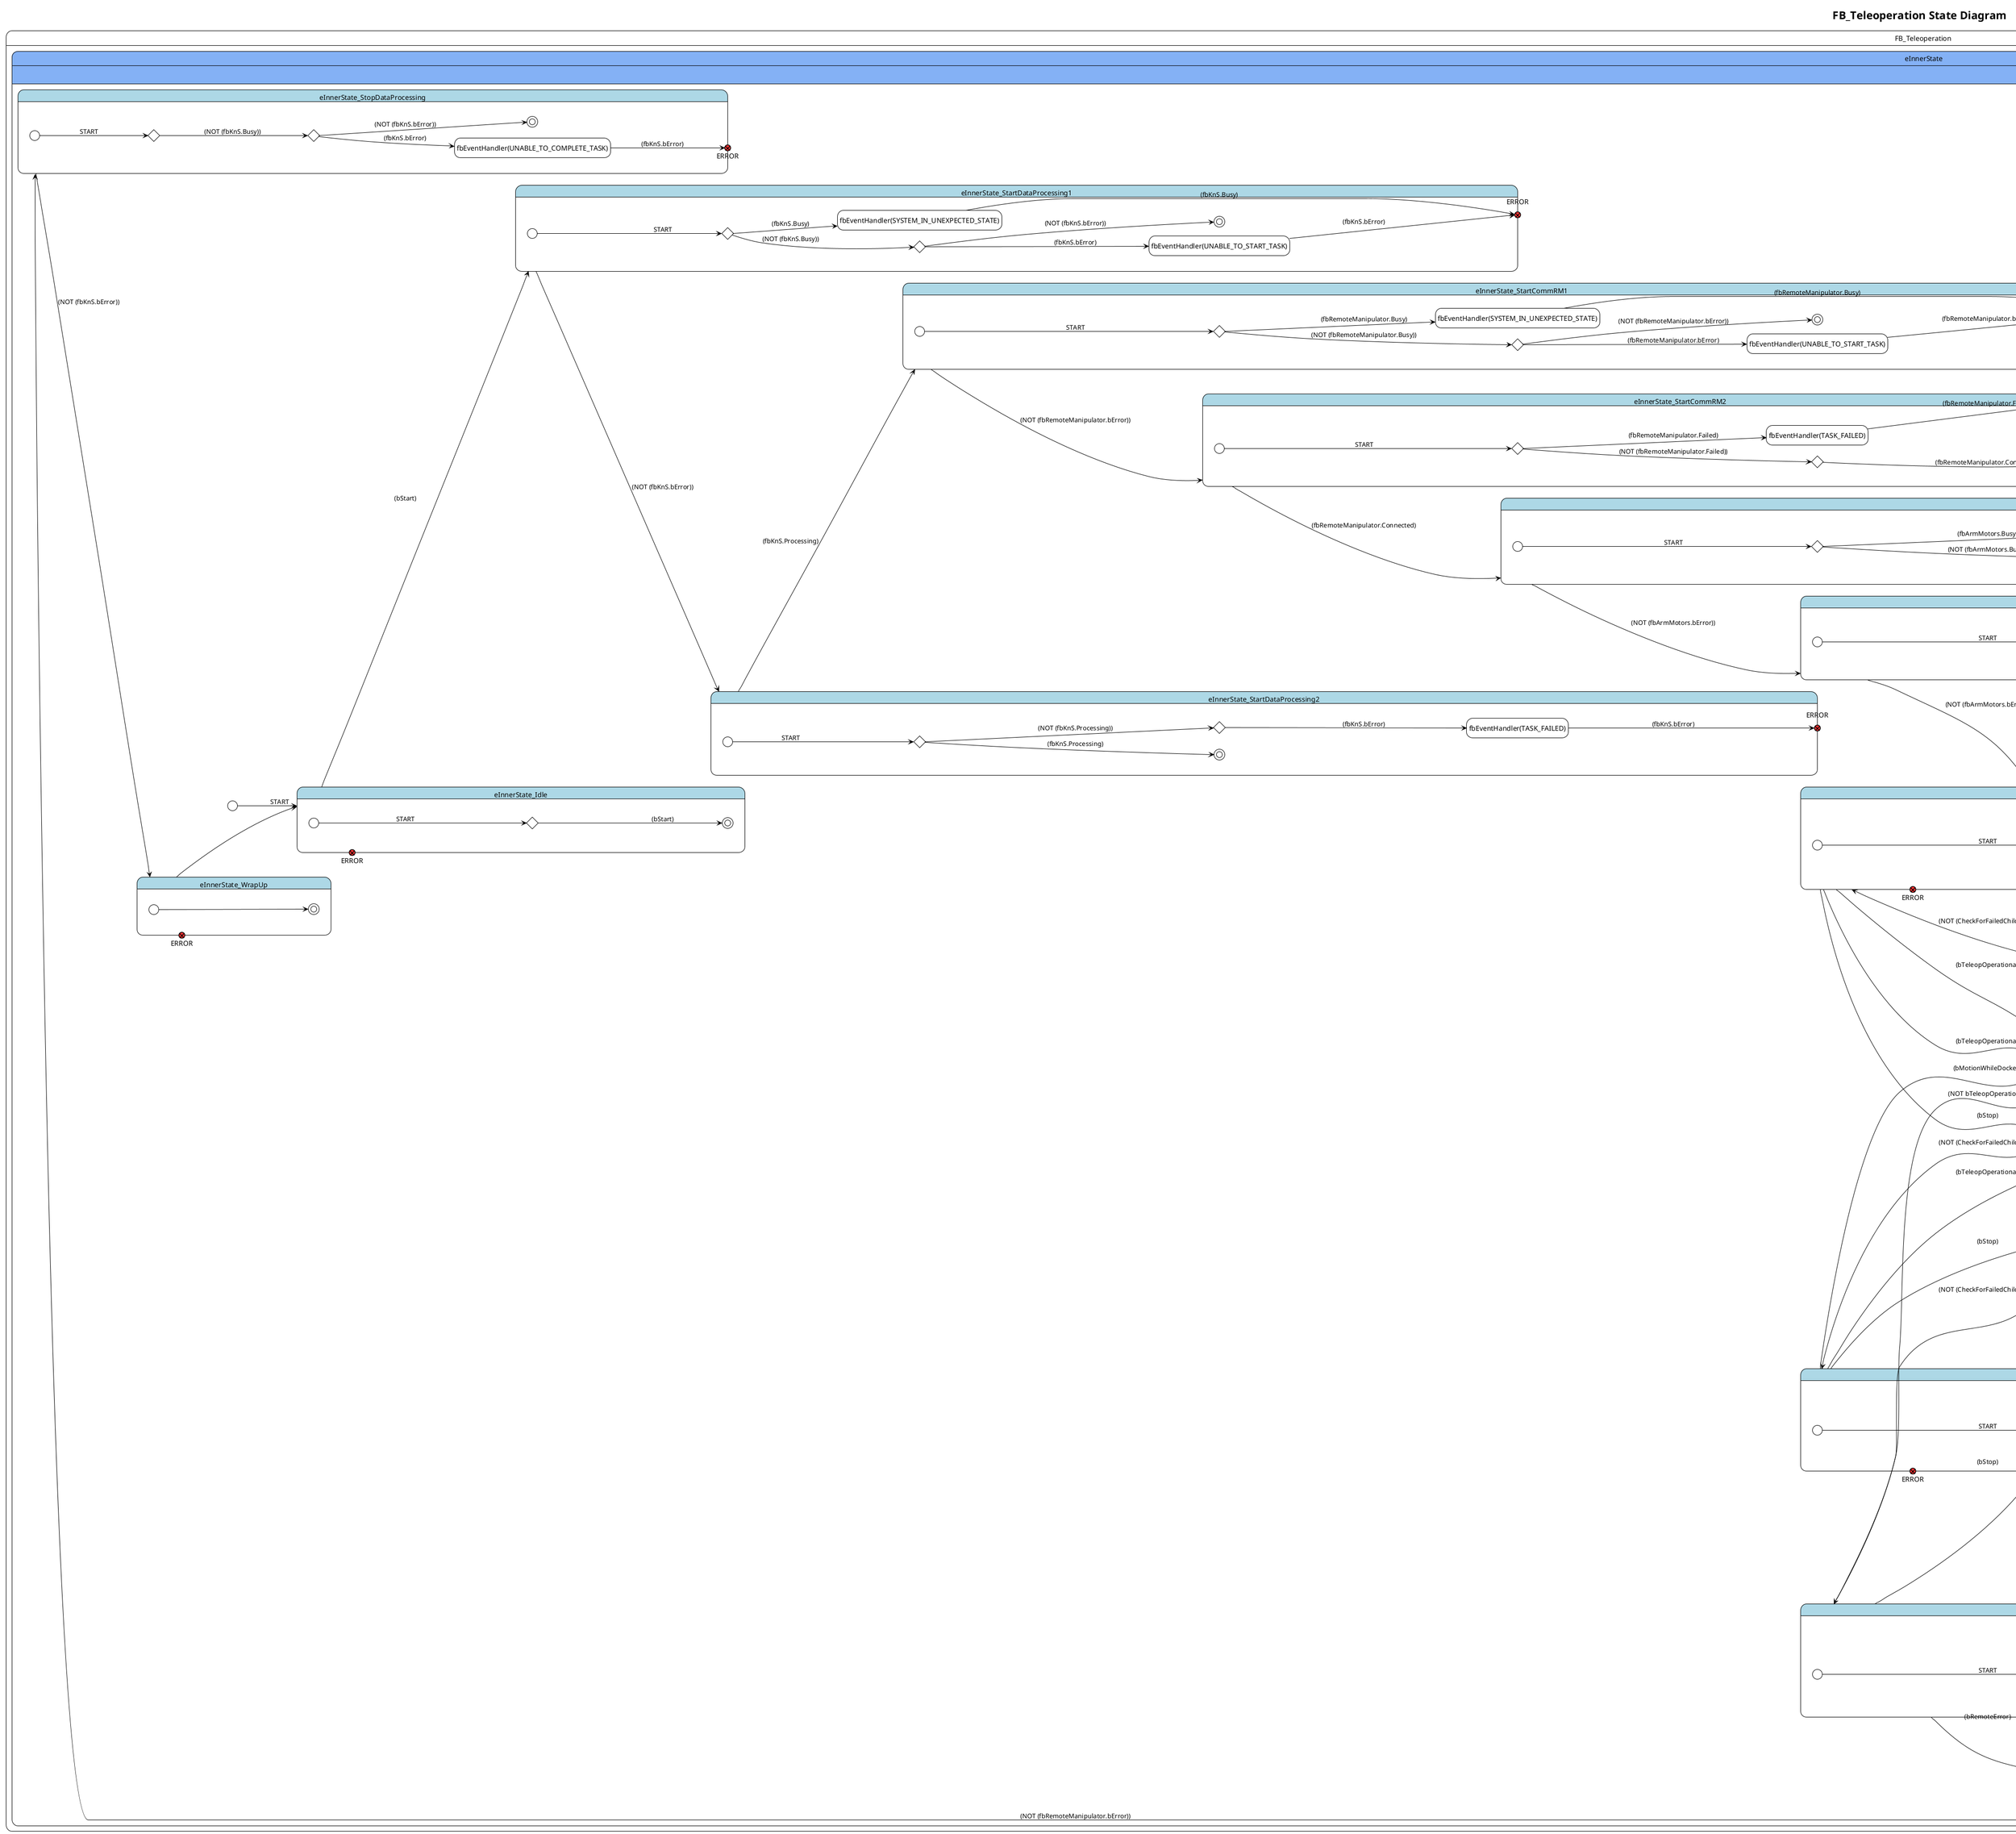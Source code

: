 @startuml State Diagram

!theme plain
'skin rose
left to right direction
hide empty description
'!theme reddress-lightgreen
title FB_Teleoperation State Diagram



state FB_Teleoperation{

state eInnerState #84b1f5 {
	[*] --> eInnerState_Idle : START
	state eInnerState_Idle #lightblue {
state "ERROR" as eInnerState_Idle_ERROR <<exitPoint>> #ff3333
	state eInnerState_Idle_Node_0 <<choice>>
	[*] ---> eInnerState_Idle_Node_0 : START
	eInnerState_Idle_Node_0 ---> [*] : (bStart)
	}
	state eInnerState_StartDataProcessing1 #lightblue {
state "ERROR" as eInnerState_StartDataProcessing1_ERROR <<exitPoint>> #ff3333
	state eInnerState_StartDataProcessing1_Node_0 <<choice>>
	[*] ---> eInnerState_StartDataProcessing1_Node_0 : START
	state "fbEventHandler(SYSTEM_IN_UNEXPECTED_STATE)" as eInnerState_StartDataProcessing1_Node_1 
		state eInnerState_StartDataProcessing1_Node_2 <<choice>>
		state "fbEventHandler(UNABLE_TO_START_TASK)" as eInnerState_StartDataProcessing1_Node_3 
	eInnerState_StartDataProcessing1_Node_2 ---> [*] : (NOT (fbKnS.bError))
	}
	state eInnerState_StartDataProcessing2 #lightblue {
state "ERROR" as eInnerState_StartDataProcessing2_ERROR <<exitPoint>> #ff3333
	state eInnerState_StartDataProcessing2_Node_0 <<choice>>
	[*] ---> eInnerState_StartDataProcessing2_Node_0 : START
	eInnerState_StartDataProcessing2_Node_0 ---> [*] : (fbKnS.Processing)
		state eInnerState_StartDataProcessing2_Node_1 <<choice>>
		state "fbEventHandler(TASK_FAILED)" as eInnerState_StartDataProcessing2_Node_2 
	}
	state eInnerState_StartCommRM1 #lightblue {
state "ERROR" as eInnerState_StartCommRM1_ERROR <<exitPoint>> #ff3333
	state eInnerState_StartCommRM1_Node_0 <<choice>>
	[*] ---> eInnerState_StartCommRM1_Node_0 : START
	state "fbEventHandler(SYSTEM_IN_UNEXPECTED_STATE)" as eInnerState_StartCommRM1_Node_1 
		state eInnerState_StartCommRM1_Node_2 <<choice>>
		state "fbEventHandler(UNABLE_TO_START_TASK)" as eInnerState_StartCommRM1_Node_3 
	eInnerState_StartCommRM1_Node_2 ---> [*] : (NOT (fbRemoteManipulator.bError))
	}
	state eInnerState_StartCommRM2 #lightblue {
state "ERROR" as eInnerState_StartCommRM2_ERROR <<exitPoint>> #ff3333
	state eInnerState_StartCommRM2_Node_0 <<choice>>
	[*] ---> eInnerState_StartCommRM2_Node_0 : START
	state "fbEventHandler(TASK_FAILED)" as eInnerState_StartCommRM2_Node_1 
		state eInnerState_StartCommRM2_Node_2 <<choice>>
	eInnerState_StartCommRM2_Node_2 ---> [*] : (fbRemoteManipulator.Connected)
	}
	state eInnerState_EnableArmMotors1 #lightblue {
state "ERROR" as eInnerState_EnableArmMotors1_ERROR <<exitPoint>> #ff3333
	state eInnerState_EnableArmMotors1_Node_0 <<choice>>
	[*] ---> eInnerState_EnableArmMotors1_Node_0 : START
	state "fbEventHandler(SYSTEM_IN_UNEXPECTED_STATE)" as eInnerState_EnableArmMotors1_Node_1 
		state eInnerState_EnableArmMotors1_Node_2 <<choice>>
		state "fbEventHandler(UNABLE_TO_START_TASK)" as eInnerState_EnableArmMotors1_Node_3 
	eInnerState_EnableArmMotors1_Node_2 ---> [*] : (NOT (fbArmMotors.bError))
	}
	state eInnerState_EnableArmMotors2 #lightblue {
state "ERROR" as eInnerState_EnableArmMotors2_ERROR <<exitPoint>> #ff3333
	state eInnerState_EnableArmMotors2_Node_0 <<choice>>
	[*] ---> eInnerState_EnableArmMotors2_Node_0 : START
		state eInnerState_EnableArmMotors2_Node_1 <<choice>>
		state "fbEventHandler(TASK_FAILED)" as eInnerState_EnableArmMotors2_Node_2 
	eInnerState_EnableArmMotors2_Node_1 ---> [*] : (NOT (fbArmMotors.bError))
	}
	state eInnerState_SetupWeightCompOn1 #lightblue {
state "ERROR" as eInnerState_SetupWeightCompOn1_ERROR <<exitPoint>> #ff3333
	state eInnerState_SetupWeightCompOn1_Node_0 <<choice>>
	[*] ---> eInnerState_SetupWeightCompOn1_Node_0 : START
	eInnerState_SetupWeightCompOn1_Node_0 ---> [*] : (NOT (CheckForFailedChildren()))
	}
	state eInnerState_SetupWeightCompOn2 #lightblue {
state "ERROR" as eInnerState_SetupWeightCompOn2_ERROR <<exitPoint>> #ff3333
	state eInnerState_SetupWeightCompOn2_Node_0 <<choice>>
	[*] ---> eInnerState_SetupWeightCompOn2_Node_0 : START
		state eInnerState_SetupWeightCompOn2_Node_1 <<choice>>
	eInnerState_SetupWeightCompOn2_Node_1 ---> [*] : (bStop)
		state eInnerState_SetupWeightCompOn2_Node_2 <<choice>>
	eInnerState_SetupWeightCompOn2_Node_2 ---> [*] : (bTeleopOperational)
	eInnerState_SetupWeightCompOn2_Node_2 ---> [*] : (bTeleopOperational)
	}
	state eInnerState_SetupWeightCompOff1 #lightblue {
state "ERROR" as eInnerState_SetupWeightCompOff1_ERROR <<exitPoint>> #ff3333
	state eInnerState_SetupWeightCompOff1_Node_0 <<choice>>
	[*] ---> eInnerState_SetupWeightCompOff1_Node_0 : START
	eInnerState_SetupWeightCompOff1_Node_0 ---> [*] : (NOT (CheckForFailedChildren()))
	}
	state eInnerState_SetupWeightCompOff2 #lightblue {
state "ERROR" as eInnerState_SetupWeightCompOff2_ERROR <<exitPoint>> #ff3333
	state eInnerState_SetupWeightCompOff2_Node_0 <<choice>>
	[*] ---> eInnerState_SetupWeightCompOff2_Node_0 : START
		state eInnerState_SetupWeightCompOff2_Node_1 <<choice>>
	eInnerState_SetupWeightCompOff2_Node_1 ---> [*] : (bStop)
		state eInnerState_SetupWeightCompOff2_Node_2 <<choice>>
	eInnerState_SetupWeightCompOff2_Node_2 ---> [*] : (bTeleopOperational)
		state eInnerState_SetupWeightCompOff2_Node_3 <<choice>>
	eInnerState_SetupWeightCompOff2_Node_3 ---> [*] : (bMotionWhileDocked)
	}
	state eInnerState_Operational1 #lightblue {
state "ERROR" as eInnerState_Operational1_ERROR <<exitPoint>> #ff3333
	state eInnerState_Operational1_Node_0 <<choice>>
	[*] ---> eInnerState_Operational1_Node_0 : START
	eInnerState_Operational1_Node_0 ---> [*] : (NOT (CheckForFailedChildren()))
	}
	state eInnerState_Operational2 #lightblue {
state "ERROR" as eInnerState_Operational2_ERROR <<exitPoint>> #ff3333
	state eInnerState_Operational2_Node_0 <<choice>>
	[*] ---> eInnerState_Operational2_Node_0 : START
		state eInnerState_Operational2_Node_1 <<choice>>
	eInnerState_Operational2_Node_1 ---> [*] : (bRemoteError)
		state eInnerState_Operational2_Node_2 <<choice>>
	eInnerState_Operational2_Node_2 ---> [*] : (bStop)
		state eInnerState_Operational2_Node_3 <<choice>>
	eInnerState_Operational2_Node_3 ---> [*] : (NOT bTeleopOperational)
	}
	state eInnerState_ErrorWaitingForDock #lightblue {
state "ERROR" as eInnerState_ErrorWaitingForDock_ERROR <<exitPoint>> #ff3333
	state eInnerState_ErrorWaitingForDock_Node_0 <<choice>>
	[*] ---> eInnerState_ErrorWaitingForDock_Node_0 : START
	}
	state eInnerState_StartShuttingDown #lightblue {
state "ERROR" as eInnerState_StartShuttingDown_ERROR <<exitPoint>> #ff3333
	[*] ---> [*]
	}
	state eInnerState_DisableArmMotors #lightblue {
state "ERROR" as eInnerState_DisableArmMotors_ERROR <<exitPoint>> #ff3333
	state eInnerState_DisableArmMotors_Node_0 <<choice>>
	[*] ---> eInnerState_DisableArmMotors_Node_0 : START
		state eInnerState_DisableArmMotors_Node_1 <<choice>>
		state "fbEventHandler(UNABLE_TO_COMPLETE_TASK)" as eInnerState_DisableArmMotors_Node_2 
	eInnerState_DisableArmMotors_Node_1 ---> [*] : (NOT (fbArmMotors.bError))
	}
	state eInnerState_StopCommRM #lightblue {
state "ERROR" as eInnerState_StopCommRM_ERROR <<exitPoint>> #ff3333
	state eInnerState_StopCommRM_Node_0 <<choice>>
	[*] ---> eInnerState_StopCommRM_Node_0 : START
		state eInnerState_StopCommRM_Node_1 <<choice>>
		state "fbEventHandler(UNABLE_TO_COMPLETE_TASK)" as eInnerState_StopCommRM_Node_2 
	eInnerState_StopCommRM_Node_1 ---> [*] : (NOT (fbRemoteManipulator.bError))
	}
	state eInnerState_StopDataProcessing #lightblue {
state "ERROR" as eInnerState_StopDataProcessing_ERROR <<exitPoint>> #ff3333
	state eInnerState_StopDataProcessing_Node_0 <<choice>>
	[*] ---> eInnerState_StopDataProcessing_Node_0 : START
		state eInnerState_StopDataProcessing_Node_1 <<choice>>
		state "fbEventHandler(UNABLE_TO_COMPLETE_TASK)" as eInnerState_StopDataProcessing_Node_2 
	eInnerState_StopDataProcessing_Node_1 ---> [*] : (NOT (fbKnS.bError))
	}
	state eInnerState_WrapUp #lightblue {
state "ERROR" as eInnerState_WrapUp_ERROR <<exitPoint>> #ff3333
	[*] ---> [*]
	}
	}
	eInnerState_Idle ---> eInnerState_StartDataProcessing1 : (bStart)
	eInnerState_StartDataProcessing1_Node_0 ---> eInnerState_StartDataProcessing1_Node_1 : (fbKnS.Busy)
	eInnerState_StartDataProcessing1_Node_1 ---> eInnerState_StartDataProcessing1_ERROR : (fbKnS.Busy)
	eInnerState_StartDataProcessing1_Node_0 ---> eInnerState_StartDataProcessing1_Node_2 : (NOT (fbKnS.Busy))
	eInnerState_StartDataProcessing1_Node_2 ---> eInnerState_StartDataProcessing1_Node_3 : (fbKnS.bError)
	eInnerState_StartDataProcessing1_Node_3 ---> eInnerState_StartDataProcessing1_ERROR : (fbKnS.bError)
	eInnerState_StartDataProcessing1 ---> eInnerState_StartDataProcessing2 : (NOT (fbKnS.bError))
	eInnerState_StartDataProcessing2 ---> eInnerState_StartCommRM1 : (fbKnS.Processing)
	eInnerState_StartDataProcessing2_Node_0 ---> eInnerState_StartDataProcessing2_Node_1 : (NOT (fbKnS.Processing))
	eInnerState_StartDataProcessing2_Node_1 ---> eInnerState_StartDataProcessing2_Node_2 : (fbKnS.bError)
	eInnerState_StartDataProcessing2_Node_2 ---> eInnerState_StartDataProcessing2_ERROR : (fbKnS.bError)
	eInnerState_StartCommRM1_Node_0 ---> eInnerState_StartCommRM1_Node_1 : (fbRemoteManipulator.Busy)
	eInnerState_StartCommRM1_Node_1 ---> eInnerState_StartCommRM1_ERROR : (fbRemoteManipulator.Busy)
	eInnerState_StartCommRM1_Node_0 ---> eInnerState_StartCommRM1_Node_2 : (NOT (fbRemoteManipulator.Busy))
	eInnerState_StartCommRM1_Node_2 ---> eInnerState_StartCommRM1_Node_3 : (fbRemoteManipulator.bError)
	eInnerState_StartCommRM1_Node_3 ---> eInnerState_StartCommRM1_ERROR : (fbRemoteManipulator.bError)
	eInnerState_StartCommRM1 ---> eInnerState_StartCommRM2 : (NOT (fbRemoteManipulator.bError))
	eInnerState_StartCommRM2_Node_0 ---> eInnerState_StartCommRM2_Node_1 : (fbRemoteManipulator.Failed)
	eInnerState_StartCommRM2_Node_1 ---> eInnerState_StartCommRM2_ERROR : (fbRemoteManipulator.Failed)
	eInnerState_StartCommRM2_Node_0 ---> eInnerState_StartCommRM2_Node_2 : (NOT (fbRemoteManipulator.Failed))
	eInnerState_StartCommRM2 ---> eInnerState_EnableArmMotors1 : (fbRemoteManipulator.Connected)
	eInnerState_EnableArmMotors1_Node_0 ---> eInnerState_EnableArmMotors1_Node_1 : (fbArmMotors.Busy)
	eInnerState_EnableArmMotors1_Node_1 ---> eInnerState_EnableArmMotors1_ERROR : (fbArmMotors.Busy)
	eInnerState_EnableArmMotors1_Node_0 ---> eInnerState_EnableArmMotors1_Node_2 : (NOT (fbArmMotors.Busy))
	eInnerState_EnableArmMotors1_Node_2 ---> eInnerState_EnableArmMotors1_Node_3 : (fbArmMotors.bError)
	eInnerState_EnableArmMotors1_Node_3 ---> eInnerState_EnableArmMotors1_ERROR : (fbArmMotors.bError)
	eInnerState_EnableArmMotors1 ---> eInnerState_EnableArmMotors2 : (NOT (fbArmMotors.bError))
	eInnerState_EnableArmMotors2_Node_0 ---> eInnerState_EnableArmMotors2_Node_1 : (NOT (fbArmMotors.Busy))
	eInnerState_EnableArmMotors2_Node_1 ---> eInnerState_EnableArmMotors2_Node_2 : (fbArmMotors.bError)
	eInnerState_EnableArmMotors2_Node_2 ---> eInnerState_EnableArmMotors2_ERROR : (fbArmMotors.bError)
	eInnerState_EnableArmMotors2 ---> eInnerState_SetupWeightCompOn1 : (NOT (fbArmMotors.bError))
	eInnerState_SetupWeightCompOn1 ---> eInnerState_SetupWeightCompOn2 : (NOT (CheckForFailedChildren()))
	eInnerState_SetupWeightCompOn2_Node_0 ---> eInnerState_SetupWeightCompOn2_Node_1 : (NOT (CheckForFailedChildren()))
	eInnerState_SetupWeightCompOn2 ---> eInnerState_StartShuttingDown : (bStop)
	eInnerState_SetupWeightCompOn2_Node_1 ---> eInnerState_SetupWeightCompOn2_Node_2 : (NOT (bStop))
	eInnerState_SetupWeightCompOn2 ---> eInnerState_Operational1 : (bTeleopOperational)
	eInnerState_SetupWeightCompOn2 ---> eInnerState_SetupWeightCompOff1 : (bTeleopOperational)
	eInnerState_SetupWeightCompOff1 ---> eInnerState_SetupWeightCompOff2 : (NOT (CheckForFailedChildren()))
	eInnerState_SetupWeightCompOff2_Node_0 ---> eInnerState_SetupWeightCompOff2_Node_1 : (NOT (CheckForFailedChildren()))
	eInnerState_SetupWeightCompOff2 ---> eInnerState_StartShuttingDown : (bStop)
	eInnerState_SetupWeightCompOff2_Node_1 ---> eInnerState_SetupWeightCompOff2_Node_2 : (NOT (bStop))
	eInnerState_SetupWeightCompOff2 ---> eInnerState_Operational1 : (bTeleopOperational)
	eInnerState_SetupWeightCompOff2_Node_2 ---> eInnerState_SetupWeightCompOff2_Node_3 : (NOT (bTeleopOperational))
	eInnerState_SetupWeightCompOff2 ---> eInnerState_SetupWeightCompOn1 : (bMotionWhileDocked)
	eInnerState_Operational1 ---> eInnerState_Operational2 : (NOT (CheckForFailedChildren()))
	eInnerState_Operational2_Node_0 ---> eInnerState_Operational2_Node_1 : (CheckForFailedChildren())
	eInnerState_Operational2 ---> eInnerState_ErrorWaitingForDock : (bRemoteError)
	eInnerState_Operational2_Node_1 ---> eInnerState_Operational2_ERROR : (CheckForFailedChildren())
	eInnerState_Operational2_Node_0 ---> eInnerState_Operational2_Node_2 : (NOT (CheckForFailedChildren()))
	eInnerState_Operational2 ---> eInnerState_StartShuttingDown : (bStop)
	eInnerState_Operational2_Node_2 ---> eInnerState_Operational2_Node_3 : (NOT (bStop))
	eInnerState_Operational2 ---> eInnerState_SetupWeightCompOn1 : (NOT bTeleopOperational)
	eInnerState_StartShuttingDown ---> eInnerState_DisableArmMotors
	eInnerState_DisableArmMotors_Node_0 ---> eInnerState_DisableArmMotors_Node_1 : (NOT (fbArmMotors.Busy))
	eInnerState_DisableArmMotors_Node_1 ---> eInnerState_DisableArmMotors_Node_2 : (fbArmMotors.bError)
	eInnerState_DisableArmMotors_Node_2 ---> eInnerState_DisableArmMotors_ERROR : (fbArmMotors.bError)
	eInnerState_DisableArmMotors ---> eInnerState_StopCommRM : (NOT (fbArmMotors.bError))
	eInnerState_StopCommRM_Node_0 ---> eInnerState_StopCommRM_Node_1 : (NOT (fbRemoteManipulator.Busy))
	eInnerState_StopCommRM_Node_1 ---> eInnerState_StopCommRM_Node_2 : (fbRemoteManipulator.bError)
	eInnerState_StopCommRM_Node_2 ---> eInnerState_StopCommRM_ERROR : (fbRemoteManipulator.bError)
	eInnerState_StopCommRM ---> eInnerState_StopDataProcessing : (NOT (fbRemoteManipulator.bError))
	eInnerState_StopDataProcessing_Node_0 ---> eInnerState_StopDataProcessing_Node_1 : (NOT (fbKnS.Busy))
	eInnerState_StopDataProcessing_Node_1 ---> eInnerState_StopDataProcessing_Node_2 : (fbKnS.bError)
	eInnerState_StopDataProcessing_Node_2 ---> eInnerState_StopDataProcessing_ERROR : (fbKnS.bError)
	eInnerState_StopDataProcessing ---> eInnerState_WrapUp : (NOT (fbKnS.bError))
	eInnerState_WrapUp ---> eInnerState_Idle
eInnerState : 
eInnerState : 


}

@enduml
